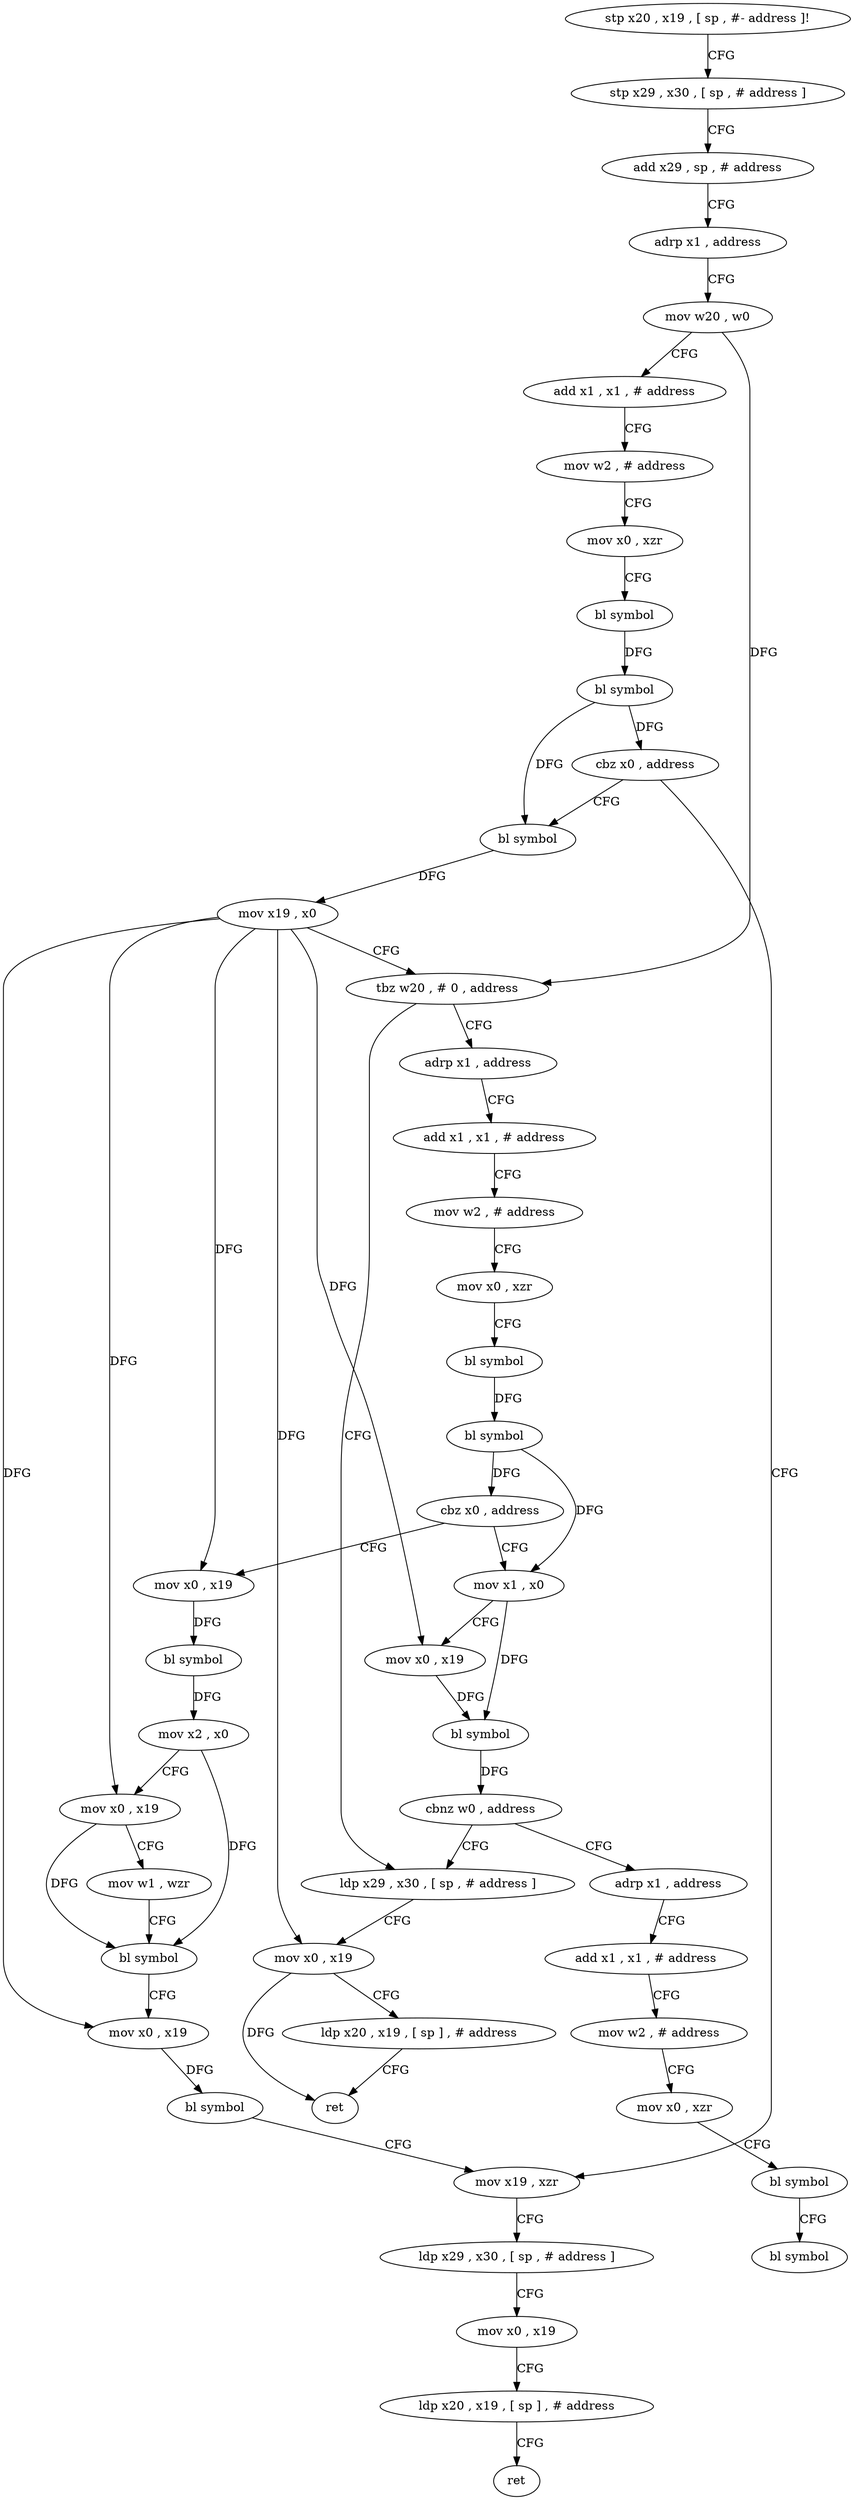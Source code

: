 digraph "func" {
"4214508" [label = "stp x20 , x19 , [ sp , #- address ]!" ]
"4214512" [label = "stp x29 , x30 , [ sp , # address ]" ]
"4214516" [label = "add x29 , sp , # address" ]
"4214520" [label = "adrp x1 , address" ]
"4214524" [label = "mov w20 , w0" ]
"4214528" [label = "add x1 , x1 , # address" ]
"4214532" [label = "mov w2 , # address" ]
"4214536" [label = "mov x0 , xzr" ]
"4214540" [label = "bl symbol" ]
"4214544" [label = "bl symbol" ]
"4214548" [label = "cbz x0 , address" ]
"4214656" [label = "mov x19 , xzr" ]
"4214552" [label = "bl symbol" ]
"4214660" [label = "ldp x29 , x30 , [ sp , # address ]" ]
"4214664" [label = "mov x0 , x19" ]
"4214668" [label = "ldp x20 , x19 , [ sp ] , # address" ]
"4214672" [label = "ret" ]
"4214556" [label = "mov x19 , x0" ]
"4214560" [label = "tbz w20 , # 0 , address" ]
"4214608" [label = "ldp x29 , x30 , [ sp , # address ]" ]
"4214564" [label = "adrp x1 , address" ]
"4214612" [label = "mov x0 , x19" ]
"4214616" [label = "ldp x20 , x19 , [ sp ] , # address" ]
"4214620" [label = "ret" ]
"4214568" [label = "add x1 , x1 , # address" ]
"4214572" [label = "mov w2 , # address" ]
"4214576" [label = "mov x0 , xzr" ]
"4214580" [label = "bl symbol" ]
"4214584" [label = "bl symbol" ]
"4214588" [label = "cbz x0 , address" ]
"4214624" [label = "mov x0 , x19" ]
"4214592" [label = "mov x1 , x0" ]
"4214628" [label = "bl symbol" ]
"4214632" [label = "mov x2 , x0" ]
"4214636" [label = "mov x0 , x19" ]
"4214640" [label = "mov w1 , wzr" ]
"4214644" [label = "bl symbol" ]
"4214648" [label = "mov x0 , x19" ]
"4214652" [label = "bl symbol" ]
"4214596" [label = "mov x0 , x19" ]
"4214600" [label = "bl symbol" ]
"4214604" [label = "cbnz w0 , address" ]
"4214676" [label = "adrp x1 , address" ]
"4214680" [label = "add x1 , x1 , # address" ]
"4214684" [label = "mov w2 , # address" ]
"4214688" [label = "mov x0 , xzr" ]
"4214692" [label = "bl symbol" ]
"4214696" [label = "bl symbol" ]
"4214508" -> "4214512" [ label = "CFG" ]
"4214512" -> "4214516" [ label = "CFG" ]
"4214516" -> "4214520" [ label = "CFG" ]
"4214520" -> "4214524" [ label = "CFG" ]
"4214524" -> "4214528" [ label = "CFG" ]
"4214524" -> "4214560" [ label = "DFG" ]
"4214528" -> "4214532" [ label = "CFG" ]
"4214532" -> "4214536" [ label = "CFG" ]
"4214536" -> "4214540" [ label = "CFG" ]
"4214540" -> "4214544" [ label = "DFG" ]
"4214544" -> "4214548" [ label = "DFG" ]
"4214544" -> "4214552" [ label = "DFG" ]
"4214548" -> "4214656" [ label = "CFG" ]
"4214548" -> "4214552" [ label = "CFG" ]
"4214656" -> "4214660" [ label = "CFG" ]
"4214552" -> "4214556" [ label = "DFG" ]
"4214660" -> "4214664" [ label = "CFG" ]
"4214664" -> "4214668" [ label = "CFG" ]
"4214668" -> "4214672" [ label = "CFG" ]
"4214556" -> "4214560" [ label = "CFG" ]
"4214556" -> "4214612" [ label = "DFG" ]
"4214556" -> "4214624" [ label = "DFG" ]
"4214556" -> "4214636" [ label = "DFG" ]
"4214556" -> "4214648" [ label = "DFG" ]
"4214556" -> "4214596" [ label = "DFG" ]
"4214560" -> "4214608" [ label = "CFG" ]
"4214560" -> "4214564" [ label = "CFG" ]
"4214608" -> "4214612" [ label = "CFG" ]
"4214564" -> "4214568" [ label = "CFG" ]
"4214612" -> "4214616" [ label = "CFG" ]
"4214612" -> "4214620" [ label = "DFG" ]
"4214616" -> "4214620" [ label = "CFG" ]
"4214568" -> "4214572" [ label = "CFG" ]
"4214572" -> "4214576" [ label = "CFG" ]
"4214576" -> "4214580" [ label = "CFG" ]
"4214580" -> "4214584" [ label = "DFG" ]
"4214584" -> "4214588" [ label = "DFG" ]
"4214584" -> "4214592" [ label = "DFG" ]
"4214588" -> "4214624" [ label = "CFG" ]
"4214588" -> "4214592" [ label = "CFG" ]
"4214624" -> "4214628" [ label = "DFG" ]
"4214592" -> "4214596" [ label = "CFG" ]
"4214592" -> "4214600" [ label = "DFG" ]
"4214628" -> "4214632" [ label = "DFG" ]
"4214632" -> "4214636" [ label = "CFG" ]
"4214632" -> "4214644" [ label = "DFG" ]
"4214636" -> "4214640" [ label = "CFG" ]
"4214636" -> "4214644" [ label = "DFG" ]
"4214640" -> "4214644" [ label = "CFG" ]
"4214644" -> "4214648" [ label = "CFG" ]
"4214648" -> "4214652" [ label = "DFG" ]
"4214652" -> "4214656" [ label = "CFG" ]
"4214596" -> "4214600" [ label = "DFG" ]
"4214600" -> "4214604" [ label = "DFG" ]
"4214604" -> "4214676" [ label = "CFG" ]
"4214604" -> "4214608" [ label = "CFG" ]
"4214676" -> "4214680" [ label = "CFG" ]
"4214680" -> "4214684" [ label = "CFG" ]
"4214684" -> "4214688" [ label = "CFG" ]
"4214688" -> "4214692" [ label = "CFG" ]
"4214692" -> "4214696" [ label = "CFG" ]
}
